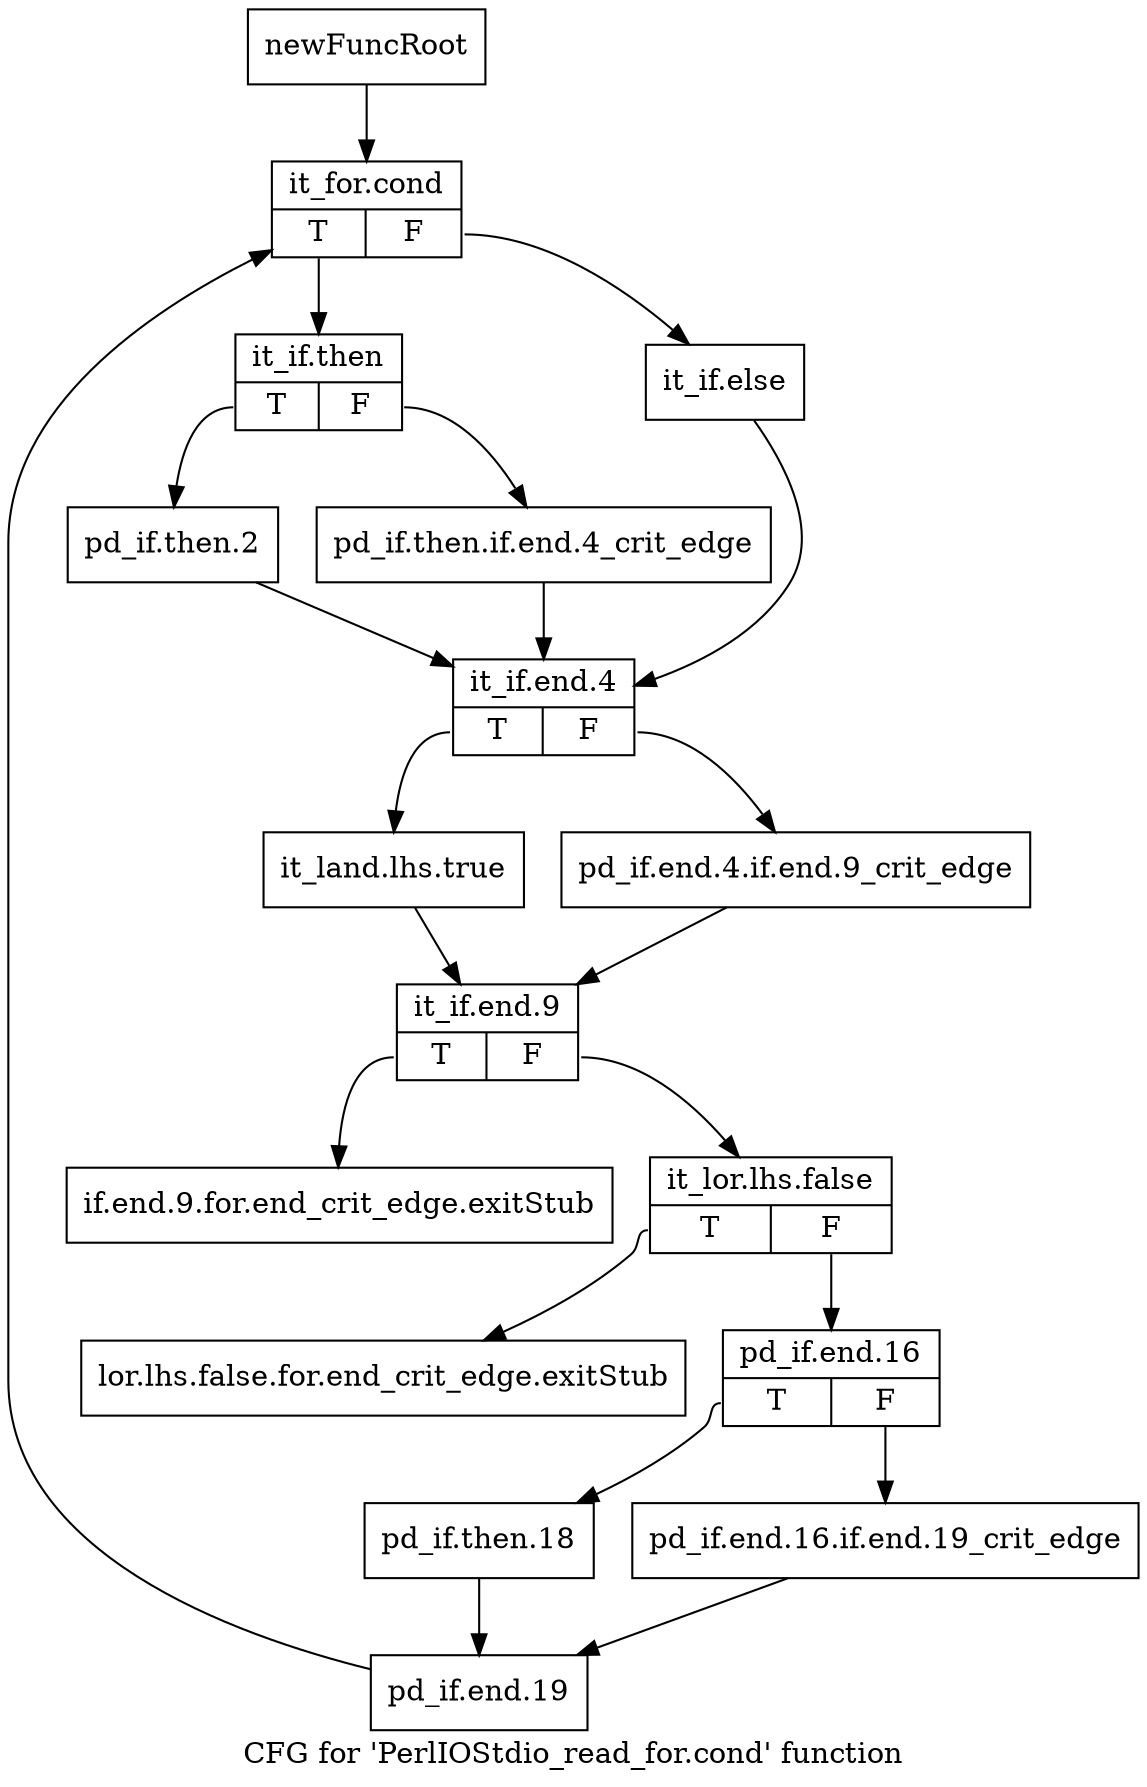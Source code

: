 digraph "CFG for 'PerlIOStdio_read_for.cond' function" {
	label="CFG for 'PerlIOStdio_read_for.cond' function";

	Node0x4da7dd0 [shape=record,label="{newFuncRoot}"];
	Node0x4da7dd0 -> Node0x4da7ec0;
	Node0x4da7e20 [shape=record,label="{if.end.9.for.end_crit_edge.exitStub}"];
	Node0x4da7e70 [shape=record,label="{lor.lhs.false.for.end_crit_edge.exitStub}"];
	Node0x4da7ec0 [shape=record,label="{it_for.cond|{<s0>T|<s1>F}}"];
	Node0x4da7ec0:s0 -> Node0x4da7f60;
	Node0x4da7ec0:s1 -> Node0x4da7f10;
	Node0x4da7f10 [shape=record,label="{it_if.else}"];
	Node0x4da7f10 -> Node0x4da8050;
	Node0x4da7f60 [shape=record,label="{it_if.then|{<s0>T|<s1>F}}"];
	Node0x4da7f60:s0 -> Node0x4da8000;
	Node0x4da7f60:s1 -> Node0x4da7fb0;
	Node0x4da7fb0 [shape=record,label="{pd_if.then.if.end.4_crit_edge}"];
	Node0x4da7fb0 -> Node0x4da8050;
	Node0x4da8000 [shape=record,label="{pd_if.then.2}"];
	Node0x4da8000 -> Node0x4da8050;
	Node0x4da8050 [shape=record,label="{it_if.end.4|{<s0>T|<s1>F}}"];
	Node0x4da8050:s0 -> Node0x4da80f0;
	Node0x4da8050:s1 -> Node0x4da80a0;
	Node0x4da80a0 [shape=record,label="{pd_if.end.4.if.end.9_crit_edge}"];
	Node0x4da80a0 -> Node0x4da8140;
	Node0x4da80f0 [shape=record,label="{it_land.lhs.true}"];
	Node0x4da80f0 -> Node0x4da8140;
	Node0x4da8140 [shape=record,label="{it_if.end.9|{<s0>T|<s1>F}}"];
	Node0x4da8140:s0 -> Node0x4da7e20;
	Node0x4da8140:s1 -> Node0x4da8190;
	Node0x4da8190 [shape=record,label="{it_lor.lhs.false|{<s0>T|<s1>F}}"];
	Node0x4da8190:s0 -> Node0x4da7e70;
	Node0x4da8190:s1 -> Node0x4da81e0;
	Node0x4da81e0 [shape=record,label="{pd_if.end.16|{<s0>T|<s1>F}}"];
	Node0x4da81e0:s0 -> Node0x4da8280;
	Node0x4da81e0:s1 -> Node0x4da8230;
	Node0x4da8230 [shape=record,label="{pd_if.end.16.if.end.19_crit_edge}"];
	Node0x4da8230 -> Node0x4da82d0;
	Node0x4da8280 [shape=record,label="{pd_if.then.18}"];
	Node0x4da8280 -> Node0x4da82d0;
	Node0x4da82d0 [shape=record,label="{pd_if.end.19}"];
	Node0x4da82d0 -> Node0x4da7ec0;
}
